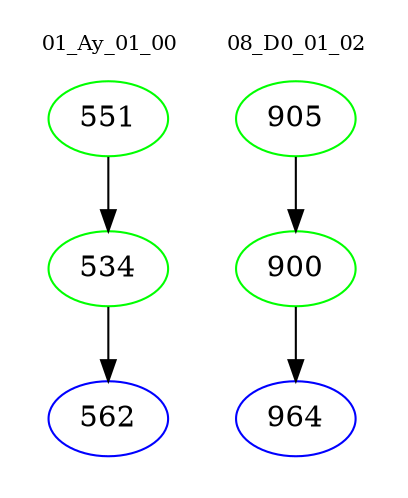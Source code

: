 digraph{
subgraph cluster_0 {
color = white
label = "01_Ay_01_00";
fontsize=10;
T0_551 [label="551", color="green"]
T0_551 -> T0_534 [color="black"]
T0_534 [label="534", color="green"]
T0_534 -> T0_562 [color="black"]
T0_562 [label="562", color="blue"]
}
subgraph cluster_1 {
color = white
label = "08_D0_01_02";
fontsize=10;
T1_905 [label="905", color="green"]
T1_905 -> T1_900 [color="black"]
T1_900 [label="900", color="green"]
T1_900 -> T1_964 [color="black"]
T1_964 [label="964", color="blue"]
}
}
